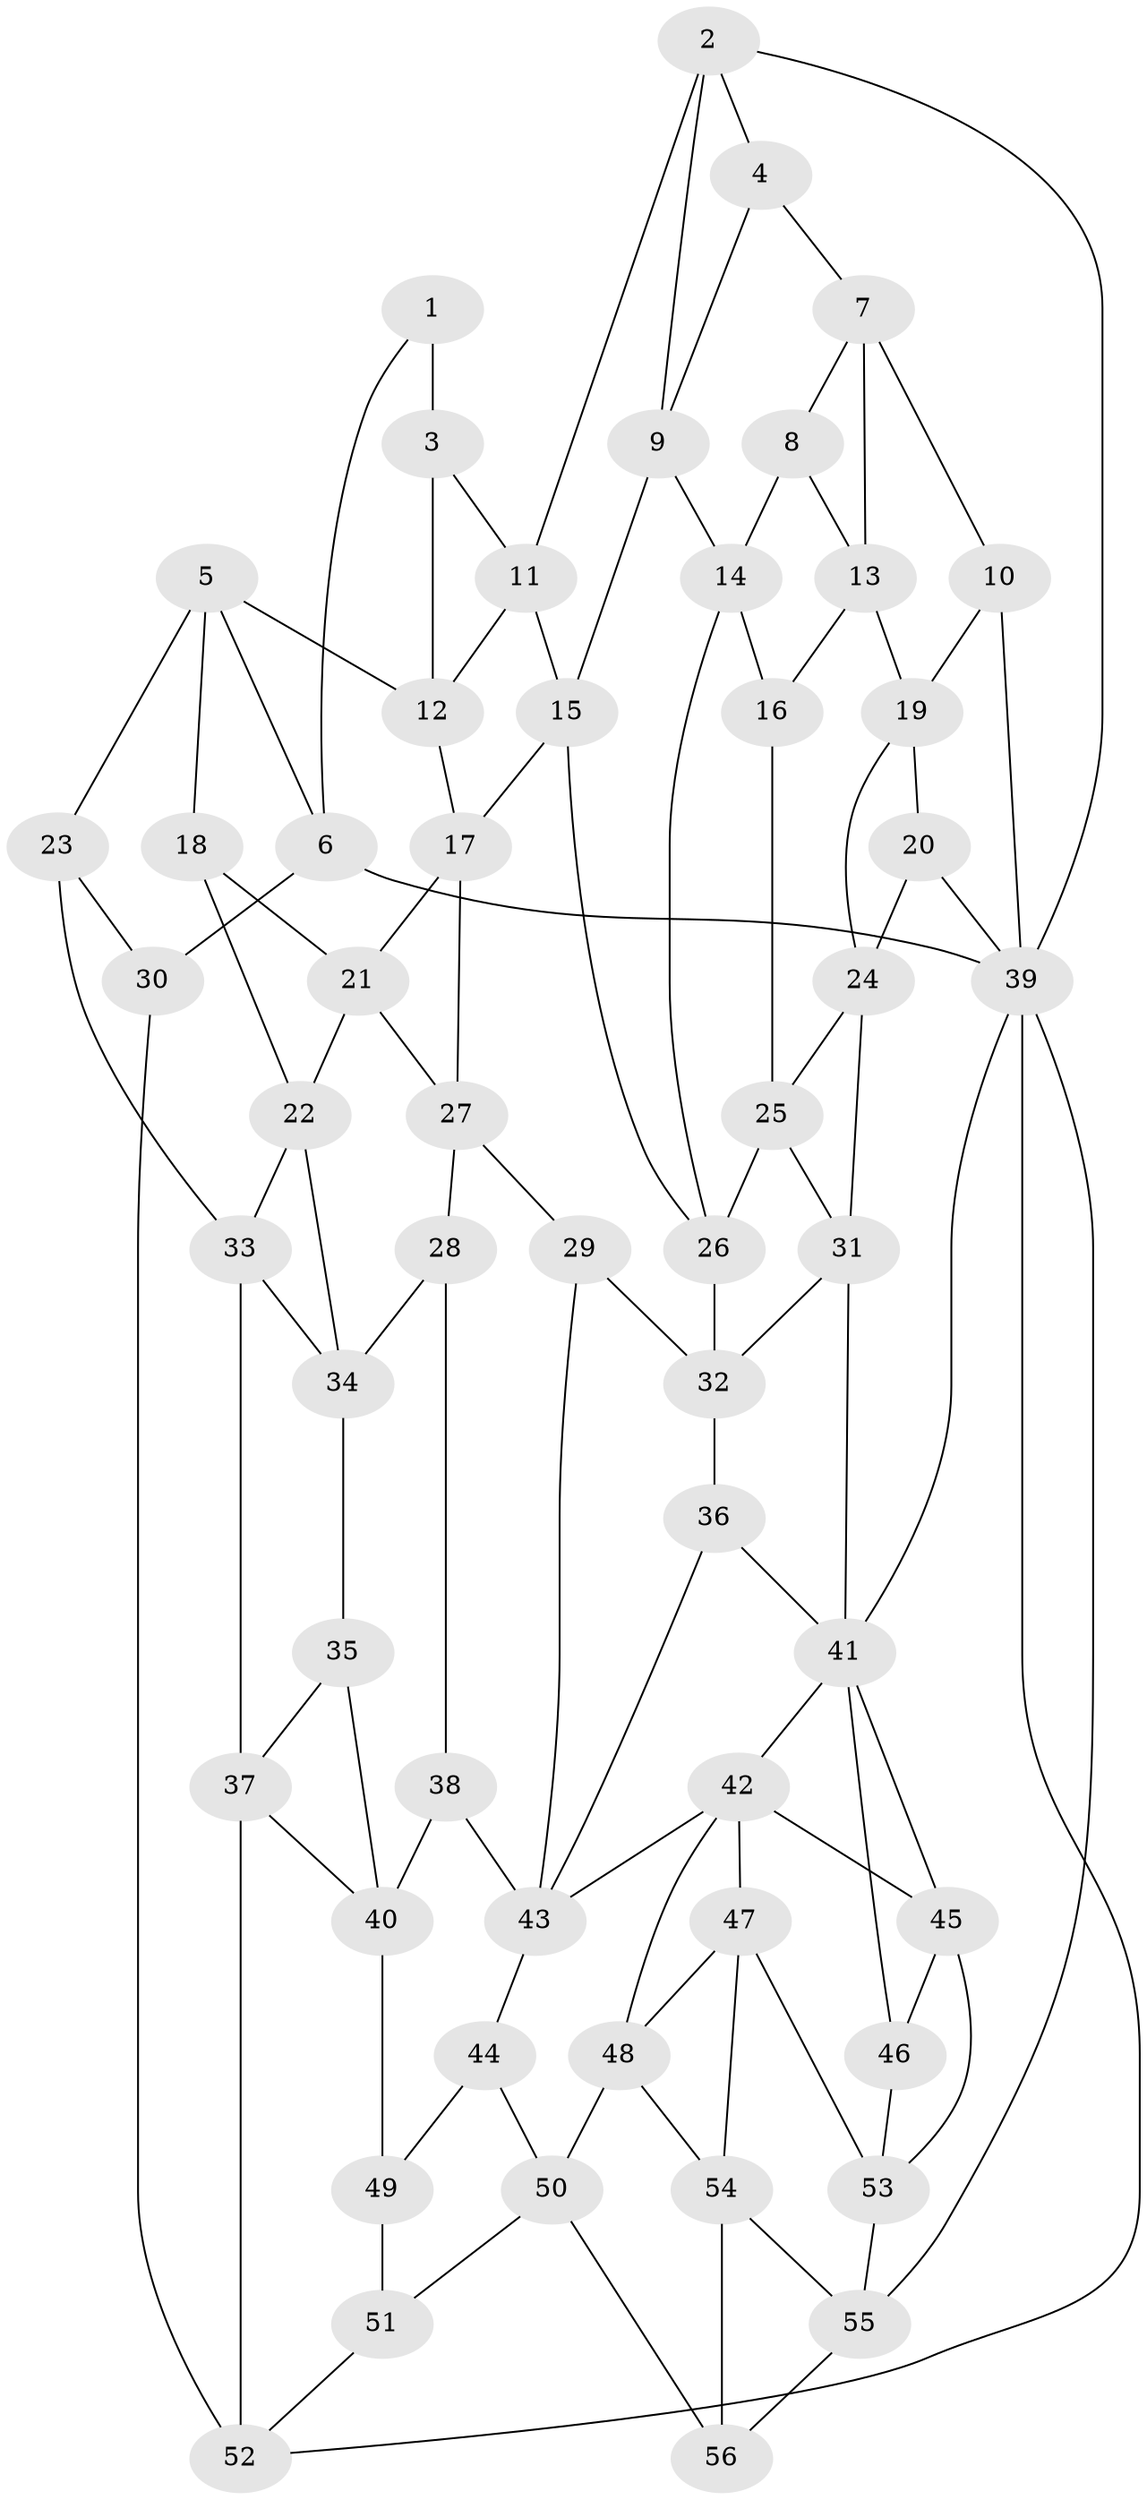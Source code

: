 // original degree distribution, {3: 0.02702702702702703, 4: 0.22522522522522523, 5: 0.5315315315315315, 6: 0.21621621621621623}
// Generated by graph-tools (version 1.1) at 2025/27/03/09/25 03:27:15]
// undirected, 56 vertices, 105 edges
graph export_dot {
graph [start="1"]
  node [color=gray90,style=filled];
  1;
  2;
  3;
  4;
  5;
  6;
  7;
  8;
  9;
  10;
  11;
  12;
  13;
  14;
  15;
  16;
  17;
  18;
  19;
  20;
  21;
  22;
  23;
  24;
  25;
  26;
  27;
  28;
  29;
  30;
  31;
  32;
  33;
  34;
  35;
  36;
  37;
  38;
  39;
  40;
  41;
  42;
  43;
  44;
  45;
  46;
  47;
  48;
  49;
  50;
  51;
  52;
  53;
  54;
  55;
  56;
  1 -- 3 [weight=2.0];
  1 -- 6 [weight=1.0];
  2 -- 4 [weight=1.0];
  2 -- 9 [weight=1.0];
  2 -- 11 [weight=1.0];
  2 -- 39 [weight=1.0];
  3 -- 11 [weight=1.0];
  3 -- 12 [weight=1.0];
  4 -- 7 [weight=1.0];
  4 -- 9 [weight=1.0];
  5 -- 6 [weight=1.0];
  5 -- 12 [weight=1.0];
  5 -- 18 [weight=1.0];
  5 -- 23 [weight=1.0];
  6 -- 30 [weight=2.0];
  6 -- 39 [weight=1.0];
  7 -- 8 [weight=1.0];
  7 -- 10 [weight=1.0];
  7 -- 13 [weight=1.0];
  8 -- 13 [weight=1.0];
  8 -- 14 [weight=1.0];
  9 -- 14 [weight=1.0];
  9 -- 15 [weight=1.0];
  10 -- 19 [weight=1.0];
  10 -- 39 [weight=2.0];
  11 -- 12 [weight=1.0];
  11 -- 15 [weight=1.0];
  12 -- 17 [weight=1.0];
  13 -- 16 [weight=1.0];
  13 -- 19 [weight=1.0];
  14 -- 16 [weight=1.0];
  14 -- 26 [weight=1.0];
  15 -- 17 [weight=1.0];
  15 -- 26 [weight=1.0];
  16 -- 25 [weight=1.0];
  17 -- 21 [weight=1.0];
  17 -- 27 [weight=1.0];
  18 -- 21 [weight=1.0];
  18 -- 22 [weight=1.0];
  19 -- 20 [weight=1.0];
  19 -- 24 [weight=1.0];
  20 -- 24 [weight=1.0];
  20 -- 39 [weight=1.0];
  21 -- 22 [weight=1.0];
  21 -- 27 [weight=1.0];
  22 -- 33 [weight=1.0];
  22 -- 34 [weight=1.0];
  23 -- 30 [weight=1.0];
  23 -- 33 [weight=1.0];
  24 -- 25 [weight=1.0];
  24 -- 31 [weight=1.0];
  25 -- 26 [weight=1.0];
  25 -- 31 [weight=1.0];
  26 -- 32 [weight=1.0];
  27 -- 28 [weight=1.0];
  27 -- 29 [weight=1.0];
  28 -- 34 [weight=1.0];
  28 -- 38 [weight=1.0];
  29 -- 32 [weight=1.0];
  29 -- 43 [weight=1.0];
  30 -- 52 [weight=2.0];
  31 -- 32 [weight=1.0];
  31 -- 41 [weight=1.0];
  32 -- 36 [weight=1.0];
  33 -- 34 [weight=1.0];
  33 -- 37 [weight=1.0];
  34 -- 35 [weight=1.0];
  35 -- 37 [weight=1.0];
  35 -- 40 [weight=1.0];
  36 -- 41 [weight=1.0];
  36 -- 43 [weight=1.0];
  37 -- 40 [weight=1.0];
  37 -- 52 [weight=1.0];
  38 -- 40 [weight=2.0];
  38 -- 43 [weight=1.0];
  39 -- 41 [weight=1.0];
  39 -- 52 [weight=1.0];
  39 -- 55 [weight=1.0];
  40 -- 49 [weight=2.0];
  41 -- 42 [weight=1.0];
  41 -- 45 [weight=1.0];
  41 -- 46 [weight=1.0];
  42 -- 43 [weight=2.0];
  42 -- 45 [weight=1.0];
  42 -- 47 [weight=1.0];
  42 -- 48 [weight=1.0];
  43 -- 44 [weight=1.0];
  44 -- 49 [weight=1.0];
  44 -- 50 [weight=1.0];
  45 -- 46 [weight=1.0];
  45 -- 53 [weight=1.0];
  46 -- 53 [weight=1.0];
  47 -- 48 [weight=1.0];
  47 -- 53 [weight=1.0];
  47 -- 54 [weight=1.0];
  48 -- 50 [weight=1.0];
  48 -- 54 [weight=1.0];
  49 -- 51 [weight=1.0];
  50 -- 51 [weight=1.0];
  50 -- 56 [weight=1.0];
  51 -- 52 [weight=1.0];
  53 -- 55 [weight=1.0];
  54 -- 55 [weight=1.0];
  54 -- 56 [weight=1.0];
  55 -- 56 [weight=1.0];
}
